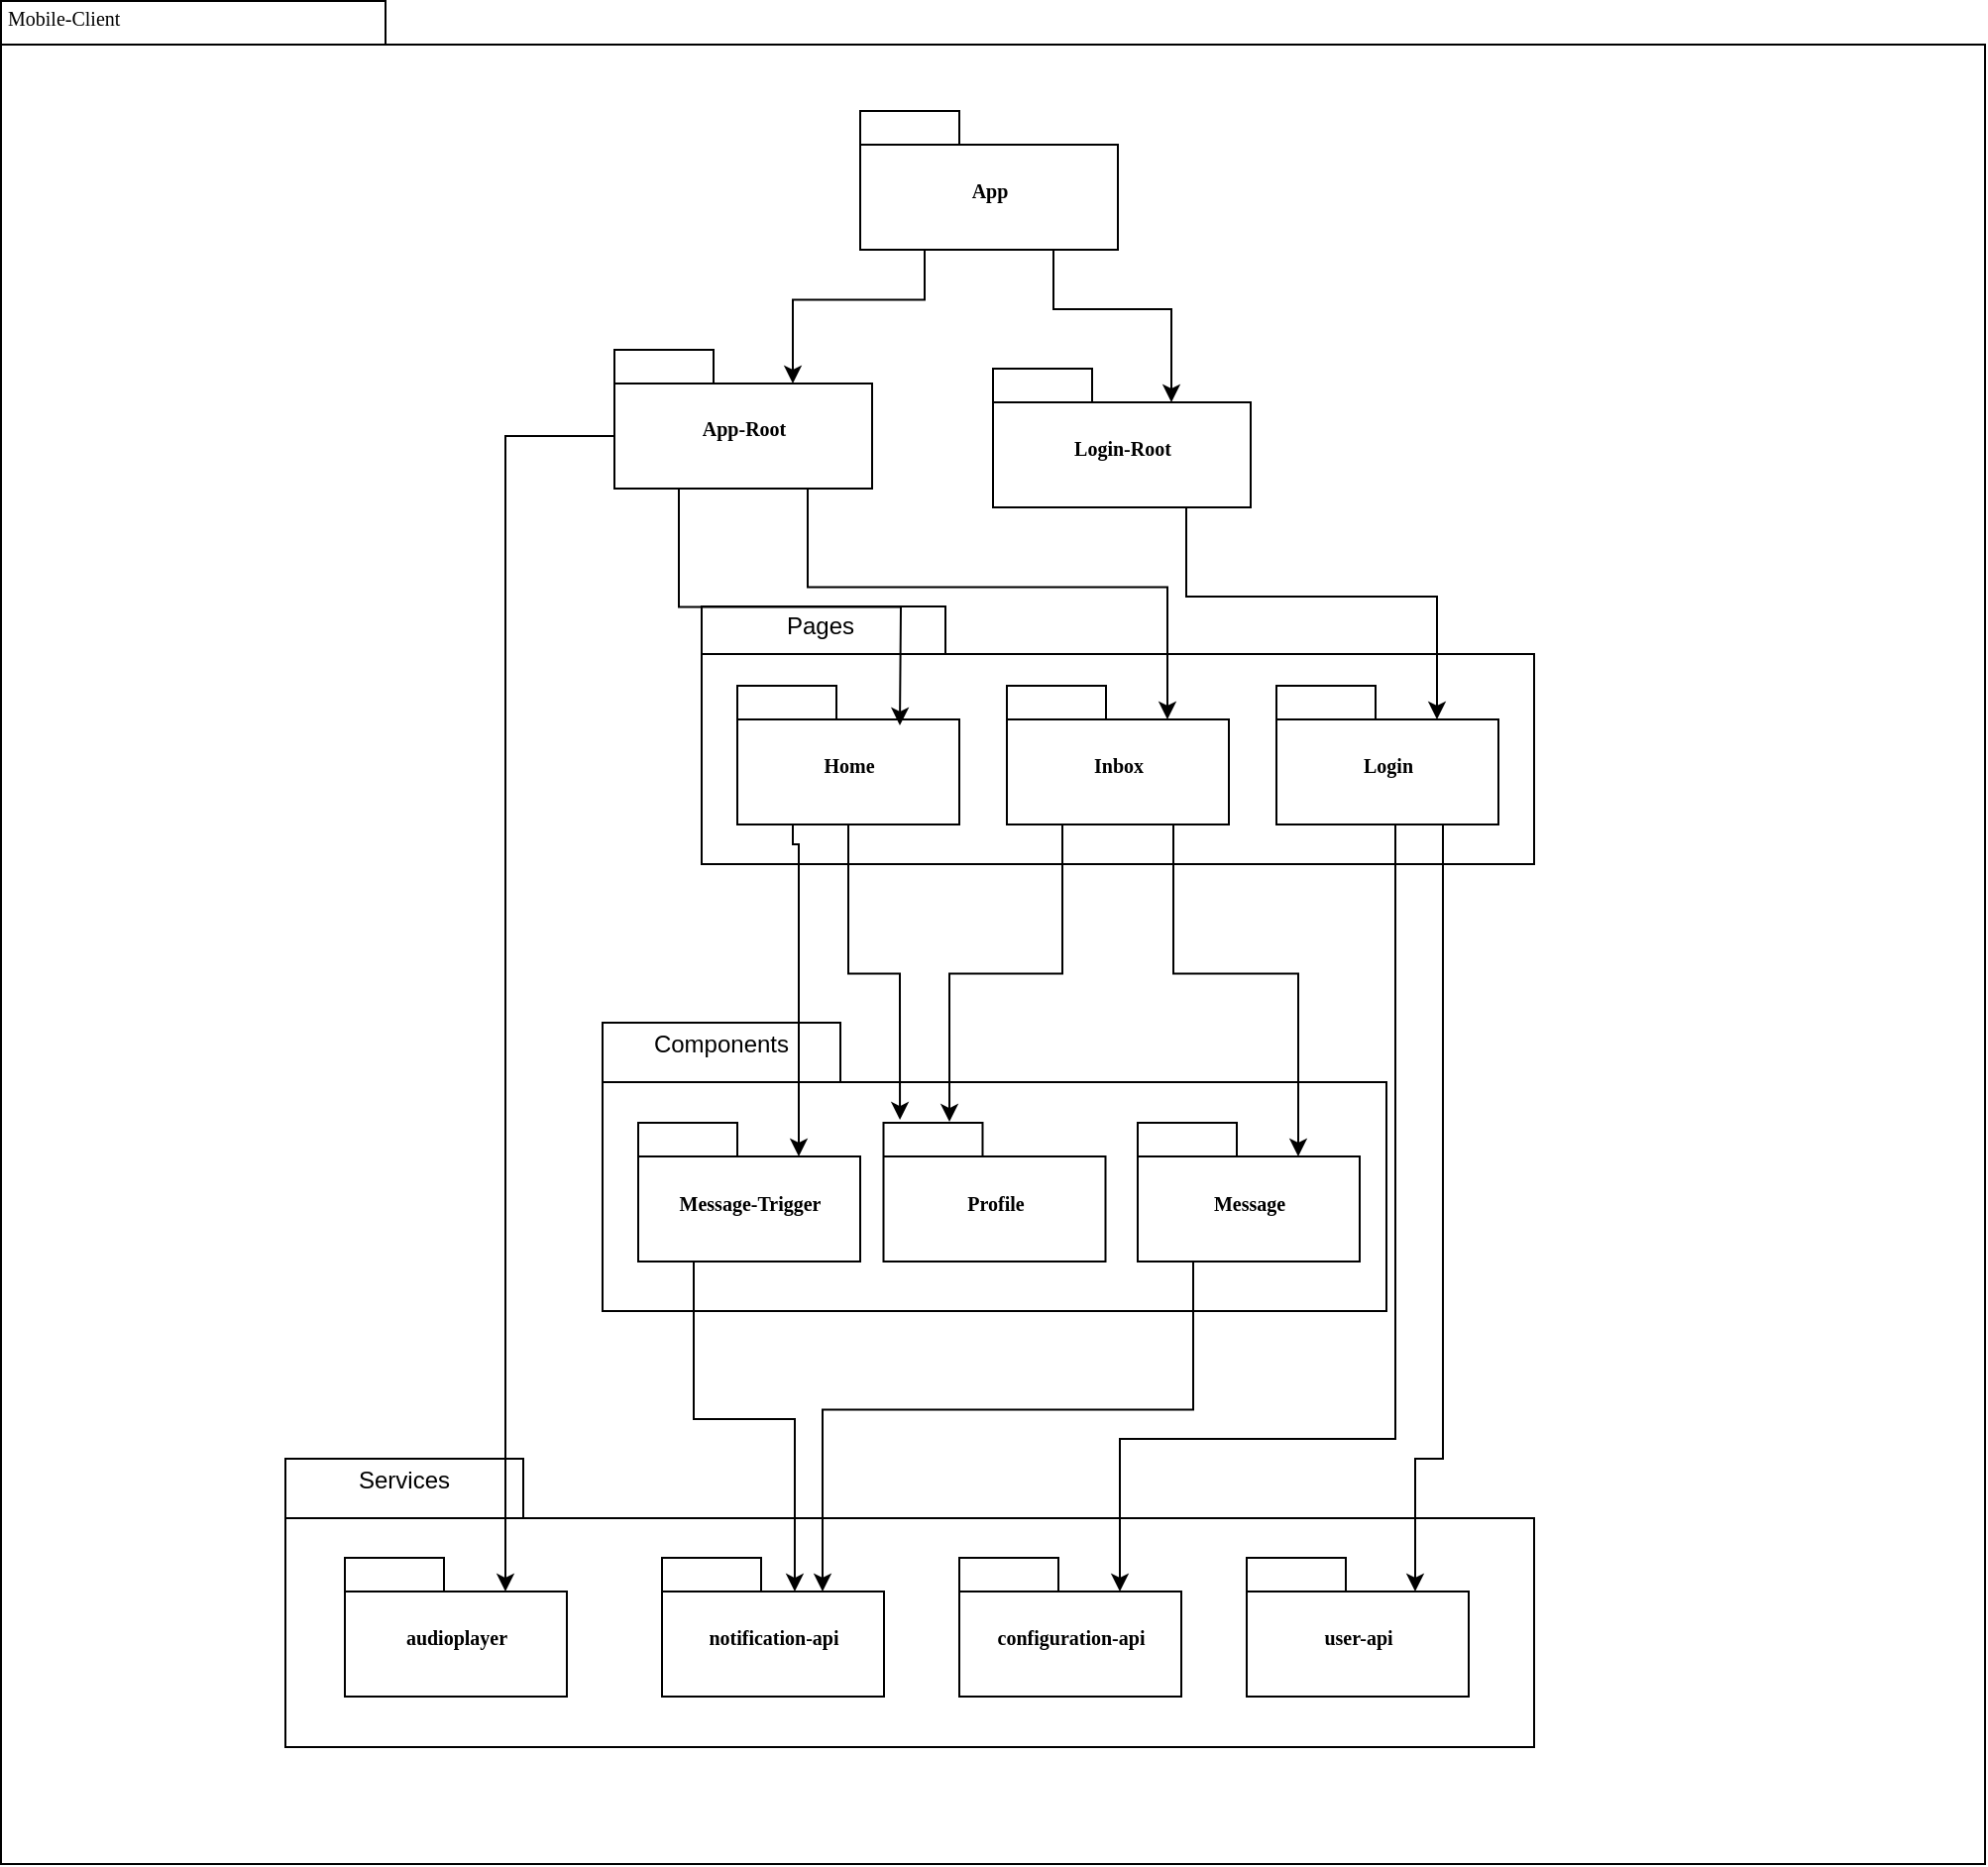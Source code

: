 <mxfile version="14.8.0" type="device"><diagram name="Page-1" id="b5b7bab2-c9e2-2cf4-8b2a-24fd1a2a6d21"><mxGraphModel dx="2029" dy="814" grid="1" gridSize="10" guides="1" tooltips="1" connect="1" arrows="1" fold="1" page="1" pageScale="1" pageWidth="827" pageHeight="1169" background="none" math="0" shadow="0"><root><mxCell id="0"/><mxCell id="1" parent="0"/><mxCell id="6e0c8c40b5770093-72" value="" style="shape=folder;fontStyle=1;spacingTop=10;tabWidth=194;tabHeight=22;tabPosition=left;html=1;rounded=0;shadow=0;comic=0;labelBackgroundColor=none;strokeWidth=1;fillColor=none;fontFamily=Verdana;fontSize=10;align=center;" parent="1" vertex="1"><mxGeometry x="326.5" y="114.5" width="1001" height="940" as="geometry"/></mxCell><mxCell id="6e0c8c40b5770093-19" value="" style="group" parent="1" vertex="1" connectable="0"><mxGeometry x="470" y="280" width="630" height="270" as="geometry"/></mxCell><mxCell id="1pECc5GjhWLyKEW4M6Qe-19" value="" style="group" parent="6e0c8c40b5770093-19" vertex="1" connectable="0"><mxGeometry x="210" y="140" width="420" height="130" as="geometry"/></mxCell><mxCell id="6e0c8c40b5770093-20" value="" style="shape=folder;fontStyle=1;spacingTop=10;tabWidth=123;tabHeight=24;tabPosition=left;html=1;rounded=0;shadow=0;comic=0;labelBackgroundColor=none;strokeWidth=1;fontFamily=Verdana;fontSize=10;align=center;container=1;" parent="1pECc5GjhWLyKEW4M6Qe-19" vertex="1"><mxGeometry width="420" height="130" as="geometry"/></mxCell><mxCell id="6e0c8c40b5770093-22" value="Home" style="shape=folder;fontStyle=1;spacingTop=10;tabWidth=50;tabHeight=17;tabPosition=left;html=1;rounded=0;shadow=0;comic=0;labelBackgroundColor=none;strokeWidth=1;fontFamily=Verdana;fontSize=10;align=center;container=1;" parent="6e0c8c40b5770093-20" vertex="1"><mxGeometry x="18" y="40" width="112" height="70" as="geometry"/></mxCell><mxCell id="6e0c8c40b5770093-23" value="Inbox" style="shape=folder;fontStyle=1;spacingTop=10;tabWidth=50;tabHeight=17;tabPosition=left;html=1;rounded=0;shadow=0;comic=0;labelBackgroundColor=none;strokeWidth=1;fontFamily=Verdana;fontSize=10;align=center;container=1;" parent="6e0c8c40b5770093-20" vertex="1"><mxGeometry x="154" y="40" width="112" height="70" as="geometry"><mxRectangle x="148" y="40" width="60" height="30" as="alternateBounds"/></mxGeometry></mxCell><mxCell id="BilwEFCB6uNvKrsiSdUR-1" value="Login" style="shape=folder;fontStyle=1;spacingTop=10;tabWidth=50;tabHeight=17;tabPosition=left;html=1;rounded=0;shadow=0;comic=0;labelBackgroundColor=none;strokeWidth=1;fontFamily=Verdana;fontSize=10;align=center;container=1;" vertex="1" parent="6e0c8c40b5770093-20"><mxGeometry x="290" y="40" width="112" height="70" as="geometry"><mxRectangle x="148" y="40" width="60" height="30" as="alternateBounds"/></mxGeometry></mxCell><mxCell id="1pECc5GjhWLyKEW4M6Qe-12" value="Pages" style="text;html=1;strokeColor=none;fillColor=none;align=center;verticalAlign=middle;whiteSpace=wrap;rounded=0;" parent="1pECc5GjhWLyKEW4M6Qe-19" vertex="1"><mxGeometry width="120" height="20" as="geometry"/></mxCell><mxCell id="1pECc5GjhWLyKEW4M6Qe-7" value="" style="group" parent="6e0c8c40b5770093-19" vertex="1" connectable="0"><mxGeometry x="166" y="10.499" width="130" height="70" as="geometry"/></mxCell><mxCell id="1pECc5GjhWLyKEW4M6Qe-8" value="App-Root" style="shape=folder;fontStyle=1;spacingTop=10;tabWidth=50;tabHeight=17;tabPosition=left;html=1;rounded=0;shadow=0;comic=0;labelBackgroundColor=none;strokeWidth=1;fontFamily=Verdana;fontSize=10;align=center;" parent="1pECc5GjhWLyKEW4M6Qe-7" vertex="1"><mxGeometry width="130" height="70" as="geometry"/></mxCell><mxCell id="1pECc5GjhWLyKEW4M6Qe-27" style="edgeStyle=orthogonalEdgeStyle;rounded=0;orthogonalLoop=1;jettySize=auto;html=1;exitX=0.25;exitY=1;exitDx=0;exitDy=0;exitPerimeter=0;" parent="6e0c8c40b5770093-19" source="1pECc5GjhWLyKEW4M6Qe-8" edge="1"><mxGeometry relative="1" as="geometry"><mxPoint x="310" y="200" as="targetPoint"/></mxGeometry></mxCell><mxCell id="BilwEFCB6uNvKrsiSdUR-2" style="edgeStyle=orthogonalEdgeStyle;rounded=0;orthogonalLoop=1;jettySize=auto;html=1;exitX=0.75;exitY=1;exitDx=0;exitDy=0;exitPerimeter=0;entryX=0;entryY=0;entryDx=81;entryDy=17;entryPerimeter=0;" edge="1" parent="6e0c8c40b5770093-19" source="1pECc5GjhWLyKEW4M6Qe-8" target="6e0c8c40b5770093-23"><mxGeometry relative="1" as="geometry"/></mxCell><mxCell id="6e0c8c40b5770093-73" value="Mobile-Client" style="text;html=1;align=left;verticalAlign=top;spacingTop=-4;fontSize=10;fontFamily=Verdana" parent="1" vertex="1"><mxGeometry x="327.5" y="114.5" width="130" height="20" as="geometry"/></mxCell><mxCell id="1pECc5GjhWLyKEW4M6Qe-10" value="" style="group" parent="1" vertex="1" connectable="0"><mxGeometry x="827" y="299.999" width="130" height="70" as="geometry"/></mxCell><mxCell id="1pECc5GjhWLyKEW4M6Qe-11" value="Login-Root" style="shape=folder;fontStyle=1;spacingTop=10;tabWidth=50;tabHeight=17;tabPosition=left;html=1;rounded=0;shadow=0;comic=0;labelBackgroundColor=none;strokeWidth=1;fontFamily=Verdana;fontSize=10;align=center;" parent="1pECc5GjhWLyKEW4M6Qe-10" vertex="1"><mxGeometry width="130" height="70" as="geometry"/></mxCell><mxCell id="1pECc5GjhWLyKEW4M6Qe-13" value="" style="group" parent="1" vertex="1" connectable="0"><mxGeometry x="630" y="630" width="395.5" height="145.5" as="geometry"/></mxCell><mxCell id="1pECc5GjhWLyKEW4M6Qe-14" value="" style="shape=folder;fontStyle=1;spacingTop=10;tabWidth=120;tabHeight=30;tabPosition=left;html=1;rounded=0;shadow=0;comic=0;labelBackgroundColor=none;strokeWidth=1;fontFamily=Verdana;fontSize=10;align=center;container=0;" parent="1pECc5GjhWLyKEW4M6Qe-13" vertex="1"><mxGeometry width="395.5" height="145.5" as="geometry"/></mxCell><mxCell id="1pECc5GjhWLyKEW4M6Qe-17" value="Components" style="text;html=1;strokeColor=none;fillColor=none;align=center;verticalAlign=middle;whiteSpace=wrap;rounded=0;" parent="1pECc5GjhWLyKEW4M6Qe-13" vertex="1"><mxGeometry width="120" height="22.38" as="geometry"/></mxCell><mxCell id="1pECc5GjhWLyKEW4M6Qe-18" value="Profile" style="shape=folder;fontStyle=1;spacingTop=10;tabWidth=50;tabHeight=17;tabPosition=left;html=1;rounded=0;shadow=0;comic=0;labelBackgroundColor=none;strokeWidth=1;fontFamily=Verdana;fontSize=10;align=center;" parent="1pECc5GjhWLyKEW4M6Qe-13" vertex="1"><mxGeometry x="141.75" y="50.5" width="112" height="70" as="geometry"/></mxCell><mxCell id="1pECc5GjhWLyKEW4M6Qe-15" value="Message-Trigger" style="shape=folder;fontStyle=1;spacingTop=10;tabWidth=50;tabHeight=17;tabPosition=left;html=1;rounded=0;shadow=0;comic=0;labelBackgroundColor=none;strokeWidth=1;fontFamily=Verdana;fontSize=10;align=center;" parent="1pECc5GjhWLyKEW4M6Qe-13" vertex="1"><mxGeometry x="18" y="50.5" width="112" height="70" as="geometry"/></mxCell><mxCell id="1pECc5GjhWLyKEW4M6Qe-16" value="Message" style="shape=folder;fontStyle=1;spacingTop=10;tabWidth=50;tabHeight=17;tabPosition=left;html=1;rounded=0;shadow=0;comic=0;labelBackgroundColor=none;strokeWidth=1;fontFamily=Verdana;fontSize=10;align=center;" parent="1pECc5GjhWLyKEW4M6Qe-13" vertex="1"><mxGeometry x="270" y="50.5" width="112" height="70" as="geometry"/></mxCell><mxCell id="1pECc5GjhWLyKEW4M6Qe-21" value="" style="group" parent="1" vertex="1" connectable="0"><mxGeometry x="760" y="169.999" width="130" height="70" as="geometry"/></mxCell><mxCell id="1pECc5GjhWLyKEW4M6Qe-22" value="App" style="shape=folder;fontStyle=1;spacingTop=10;tabWidth=50;tabHeight=17;tabPosition=left;html=1;rounded=0;shadow=0;comic=0;labelBackgroundColor=none;strokeWidth=1;fontFamily=Verdana;fontSize=10;align=center;" parent="1pECc5GjhWLyKEW4M6Qe-21" vertex="1"><mxGeometry width="130" height="70" as="geometry"/></mxCell><mxCell id="1pECc5GjhWLyKEW4M6Qe-23" style="edgeStyle=orthogonalEdgeStyle;rounded=0;orthogonalLoop=1;jettySize=auto;html=1;exitX=0.25;exitY=1;exitDx=0;exitDy=0;exitPerimeter=0;entryX=0;entryY=0;entryDx=90;entryDy=17;entryPerimeter=0;" parent="1" source="1pECc5GjhWLyKEW4M6Qe-22" target="1pECc5GjhWLyKEW4M6Qe-8" edge="1"><mxGeometry relative="1" as="geometry"/></mxCell><mxCell id="1pECc5GjhWLyKEW4M6Qe-24" style="edgeStyle=orthogonalEdgeStyle;rounded=0;orthogonalLoop=1;jettySize=auto;html=1;exitX=0.75;exitY=1;exitDx=0;exitDy=0;exitPerimeter=0;entryX=0;entryY=0;entryDx=90;entryDy=17;entryPerimeter=0;" parent="1" source="1pECc5GjhWLyKEW4M6Qe-22" target="1pECc5GjhWLyKEW4M6Qe-11" edge="1"><mxGeometry relative="1" as="geometry"/></mxCell><mxCell id="1pECc5GjhWLyKEW4M6Qe-81" value="" style="group" parent="1" vertex="1" connectable="0"><mxGeometry x="470" y="850" width="630" height="145.5" as="geometry"/></mxCell><mxCell id="1pECc5GjhWLyKEW4M6Qe-82" value="" style="shape=folder;fontStyle=1;spacingTop=10;tabWidth=120;tabHeight=30;tabPosition=left;html=1;rounded=0;shadow=0;comic=0;labelBackgroundColor=none;strokeWidth=1;fontFamily=Verdana;fontSize=10;align=center;container=0;" parent="1pECc5GjhWLyKEW4M6Qe-81" vertex="1"><mxGeometry width="630" height="145.5" as="geometry"/></mxCell><mxCell id="1pECc5GjhWLyKEW4M6Qe-83" value="Services" style="text;html=1;strokeColor=none;fillColor=none;align=center;verticalAlign=middle;whiteSpace=wrap;rounded=0;" parent="1pECc5GjhWLyKEW4M6Qe-81" vertex="1"><mxGeometry width="120" height="22.38" as="geometry"/></mxCell><mxCell id="6e0c8c40b5770093-27" value="audioplayer" style="shape=folder;fontStyle=1;spacingTop=10;tabWidth=50;tabHeight=17;tabPosition=left;html=1;rounded=0;shadow=0;comic=0;labelBackgroundColor=none;strokeWidth=1;fontFamily=Verdana;fontSize=10;align=center;" parent="1pECc5GjhWLyKEW4M6Qe-81" vertex="1"><mxGeometry x="30.0" y="50" width="112" height="70" as="geometry"/></mxCell><mxCell id="6e0c8c40b5770093-31" value="configuration-api" style="shape=folder;fontStyle=1;spacingTop=10;tabWidth=50;tabHeight=17;tabPosition=left;html=1;rounded=0;shadow=0;comic=0;labelBackgroundColor=none;strokeWidth=1;fontFamily=Verdana;fontSize=10;align=center;" parent="1pECc5GjhWLyKEW4M6Qe-81" vertex="1"><mxGeometry x="340" y="50" width="112" height="70" as="geometry"/></mxCell><mxCell id="1pECc5GjhWLyKEW4M6Qe-2" value="user-api" style="shape=folder;fontStyle=1;spacingTop=10;tabWidth=50;tabHeight=17;tabPosition=left;html=1;rounded=0;shadow=0;comic=0;labelBackgroundColor=none;strokeWidth=1;fontFamily=Verdana;fontSize=10;align=center;" parent="1pECc5GjhWLyKEW4M6Qe-81" vertex="1"><mxGeometry x="485" y="50" width="112" height="70" as="geometry"/></mxCell><mxCell id="6e0c8c40b5770093-28" value="notification-api" style="shape=folder;fontStyle=1;spacingTop=10;tabWidth=50;tabHeight=17;tabPosition=left;html=1;rounded=0;shadow=0;comic=0;labelBackgroundColor=none;strokeWidth=1;fontFamily=Verdana;fontSize=10;align=center;" parent="1pECc5GjhWLyKEW4M6Qe-81" vertex="1"><mxGeometry x="190" y="50" width="112" height="70" as="geometry"/></mxCell><mxCell id="1pECc5GjhWLyKEW4M6Qe-87" style="edgeStyle=orthogonalEdgeStyle;rounded=0;orthogonalLoop=1;jettySize=auto;html=1;exitX=0.75;exitY=1;exitDx=0;exitDy=0;exitPerimeter=0;" parent="1" source="BilwEFCB6uNvKrsiSdUR-1" edge="1"><mxGeometry relative="1" as="geometry"><mxPoint x="1040" y="917" as="targetPoint"/><Array as="points"><mxPoint x="1054" y="850"/><mxPoint x="1040" y="850"/></Array></mxGeometry></mxCell><mxCell id="1pECc5GjhWLyKEW4M6Qe-88" style="edgeStyle=orthogonalEdgeStyle;rounded=0;orthogonalLoop=1;jettySize=auto;html=1;exitX=0.25;exitY=1;exitDx=0;exitDy=0;exitPerimeter=0;entryX=0;entryY=0;entryDx=81;entryDy=17;entryPerimeter=0;" parent="1" source="6e0c8c40b5770093-22" target="1pECc5GjhWLyKEW4M6Qe-15" edge="1"><mxGeometry relative="1" as="geometry"><Array as="points"><mxPoint x="729" y="540"/></Array></mxGeometry></mxCell><mxCell id="1pECc5GjhWLyKEW4M6Qe-89" style="edgeStyle=orthogonalEdgeStyle;rounded=0;orthogonalLoop=1;jettySize=auto;html=1;exitX=0.5;exitY=1;exitDx=0;exitDy=0;exitPerimeter=0;entryX=0.074;entryY=-0.021;entryDx=0;entryDy=0;entryPerimeter=0;" parent="1" source="6e0c8c40b5770093-22" target="1pECc5GjhWLyKEW4M6Qe-18" edge="1"><mxGeometry relative="1" as="geometry"><mxPoint x="800" y="680" as="targetPoint"/></mxGeometry></mxCell><mxCell id="1pECc5GjhWLyKEW4M6Qe-90" style="edgeStyle=orthogonalEdgeStyle;rounded=0;orthogonalLoop=1;jettySize=auto;html=1;exitX=0.25;exitY=1;exitDx=0;exitDy=0;exitPerimeter=0;entryX=0.297;entryY=-0.007;entryDx=0;entryDy=0;entryPerimeter=0;" parent="1" source="6e0c8c40b5770093-23" target="1pECc5GjhWLyKEW4M6Qe-18" edge="1"><mxGeometry relative="1" as="geometry"/></mxCell><mxCell id="1pECc5GjhWLyKEW4M6Qe-91" style="edgeStyle=orthogonalEdgeStyle;rounded=0;orthogonalLoop=1;jettySize=auto;html=1;exitX=0.75;exitY=1;exitDx=0;exitDy=0;exitPerimeter=0;entryX=0;entryY=0;entryDx=81;entryDy=17;entryPerimeter=0;" parent="1" source="6e0c8c40b5770093-23" target="1pECc5GjhWLyKEW4M6Qe-16" edge="1"><mxGeometry relative="1" as="geometry"/></mxCell><mxCell id="1pECc5GjhWLyKEW4M6Qe-92" style="edgeStyle=orthogonalEdgeStyle;rounded=0;orthogonalLoop=1;jettySize=auto;html=1;exitX=0;exitY=0;exitDx=0;exitDy=43.5;exitPerimeter=0;entryX=0;entryY=0;entryDx=81;entryDy=17;entryPerimeter=0;" parent="1" source="1pECc5GjhWLyKEW4M6Qe-8" target="6e0c8c40b5770093-27" edge="1"><mxGeometry relative="1" as="geometry"><Array as="points"><mxPoint x="581" y="334"/></Array></mxGeometry></mxCell><mxCell id="1pECc5GjhWLyKEW4M6Qe-93" style="edgeStyle=orthogonalEdgeStyle;rounded=0;orthogonalLoop=1;jettySize=auto;html=1;exitX=0.25;exitY=1;exitDx=0;exitDy=0;exitPerimeter=0;entryX=0.598;entryY=0.243;entryDx=0;entryDy=0;entryPerimeter=0;" parent="1" source="1pECc5GjhWLyKEW4M6Qe-15" target="6e0c8c40b5770093-28" edge="1"><mxGeometry relative="1" as="geometry"><Array as="points"><mxPoint x="676" y="830"/><mxPoint x="727" y="830"/></Array></mxGeometry></mxCell><mxCell id="1pECc5GjhWLyKEW4M6Qe-94" style="edgeStyle=orthogonalEdgeStyle;rounded=0;orthogonalLoop=1;jettySize=auto;html=1;exitX=0.25;exitY=1;exitDx=0;exitDy=0;exitPerimeter=0;entryX=0;entryY=0;entryDx=81;entryDy=17;entryPerimeter=0;" parent="1" source="1pECc5GjhWLyKEW4M6Qe-16" target="6e0c8c40b5770093-28" edge="1"><mxGeometry relative="1" as="geometry"/></mxCell><mxCell id="1pECc5GjhWLyKEW4M6Qe-95" style="edgeStyle=orthogonalEdgeStyle;rounded=0;orthogonalLoop=1;jettySize=auto;html=1;exitX=0.5;exitY=1;exitDx=0;exitDy=0;exitPerimeter=0;entryX=0;entryY=0;entryDx=81;entryDy=17;entryPerimeter=0;" parent="1" source="BilwEFCB6uNvKrsiSdUR-1" target="6e0c8c40b5770093-31" edge="1"><mxGeometry relative="1" as="geometry"><Array as="points"><mxPoint x="1030" y="530"/><mxPoint x="1030" y="840"/><mxPoint x="891" y="840"/></Array></mxGeometry></mxCell><mxCell id="BilwEFCB6uNvKrsiSdUR-3" style="edgeStyle=orthogonalEdgeStyle;rounded=0;orthogonalLoop=1;jettySize=auto;html=1;exitX=0.75;exitY=1;exitDx=0;exitDy=0;exitPerimeter=0;entryX=0;entryY=0;entryDx=81;entryDy=17;entryPerimeter=0;" edge="1" parent="1" source="1pECc5GjhWLyKEW4M6Qe-11" target="BilwEFCB6uNvKrsiSdUR-1"><mxGeometry relative="1" as="geometry"/></mxCell></root></mxGraphModel></diagram></mxfile>